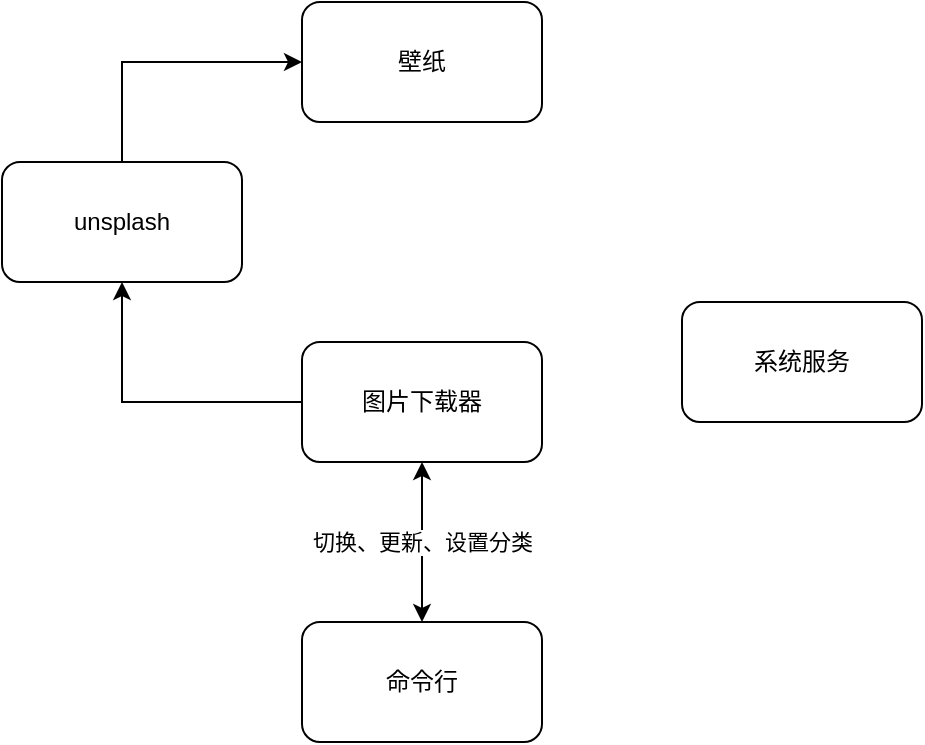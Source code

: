 <mxfile version="13.6.4" type="github"><diagram id="m49S94pavcVrb-F-UaH3" name="Page-1"><mxGraphModel dx="946" dy="623" grid="1" gridSize="10" guides="1" tooltips="1" connect="1" arrows="1" fold="1" page="1" pageScale="1" pageWidth="1200" pageHeight="1920" math="0" shadow="0"><root><mxCell id="0"/><mxCell id="1" parent="0"/><mxCell id="GOHDsnTZnEIXyOG2t7lB-1" value="壁纸" style="rounded=1;whiteSpace=wrap;html=1;" vertex="1" parent="1"><mxGeometry x="340" y="110" width="120" height="60" as="geometry"/></mxCell><mxCell id="GOHDsnTZnEIXyOG2t7lB-2" value="命令行" style="rounded=1;whiteSpace=wrap;html=1;" vertex="1" parent="1"><mxGeometry x="340" y="420" width="120" height="60" as="geometry"/></mxCell><mxCell id="GOHDsnTZnEIXyOG2t7lB-3" value="系统服务" style="rounded=1;whiteSpace=wrap;html=1;" vertex="1" parent="1"><mxGeometry x="530" y="260" width="120" height="60" as="geometry"/></mxCell><mxCell id="GOHDsnTZnEIXyOG2t7lB-10" value="" style="edgeStyle=orthogonalEdgeStyle;rounded=0;orthogonalLoop=1;jettySize=auto;html=1;entryX=0.5;entryY=1;entryDx=0;entryDy=0;" edge="1" parent="1" source="GOHDsnTZnEIXyOG2t7lB-4" target="GOHDsnTZnEIXyOG2t7lB-5"><mxGeometry relative="1" as="geometry"><mxPoint x="240" y="370" as="targetPoint"/></mxGeometry></mxCell><mxCell id="GOHDsnTZnEIXyOG2t7lB-4" value="图片下载器" style="rounded=1;whiteSpace=wrap;html=1;" vertex="1" parent="1"><mxGeometry x="340" y="280" width="120" height="60" as="geometry"/></mxCell><mxCell id="GOHDsnTZnEIXyOG2t7lB-11" style="edgeStyle=orthogonalEdgeStyle;rounded=0;orthogonalLoop=1;jettySize=auto;html=1;exitX=0.5;exitY=0;exitDx=0;exitDy=0;entryX=0;entryY=0.5;entryDx=0;entryDy=0;" edge="1" parent="1" source="GOHDsnTZnEIXyOG2t7lB-5" target="GOHDsnTZnEIXyOG2t7lB-1"><mxGeometry relative="1" as="geometry"/></mxCell><mxCell id="GOHDsnTZnEIXyOG2t7lB-5" value="unsplash" style="rounded=1;whiteSpace=wrap;html=1;" vertex="1" parent="1"><mxGeometry x="190" y="190" width="120" height="60" as="geometry"/></mxCell><mxCell id="GOHDsnTZnEIXyOG2t7lB-6" value="切换、更新、设置分类" style="endArrow=classic;startArrow=classic;html=1;exitX=0.5;exitY=1;exitDx=0;exitDy=0;entryX=0.5;entryY=0;entryDx=0;entryDy=0;" edge="1" parent="1" source="GOHDsnTZnEIXyOG2t7lB-4" target="GOHDsnTZnEIXyOG2t7lB-2"><mxGeometry width="50" height="50" relative="1" as="geometry"><mxPoint x="300" y="380" as="sourcePoint"/><mxPoint x="420" y="410" as="targetPoint"/></mxGeometry></mxCell></root></mxGraphModel></diagram></mxfile>
